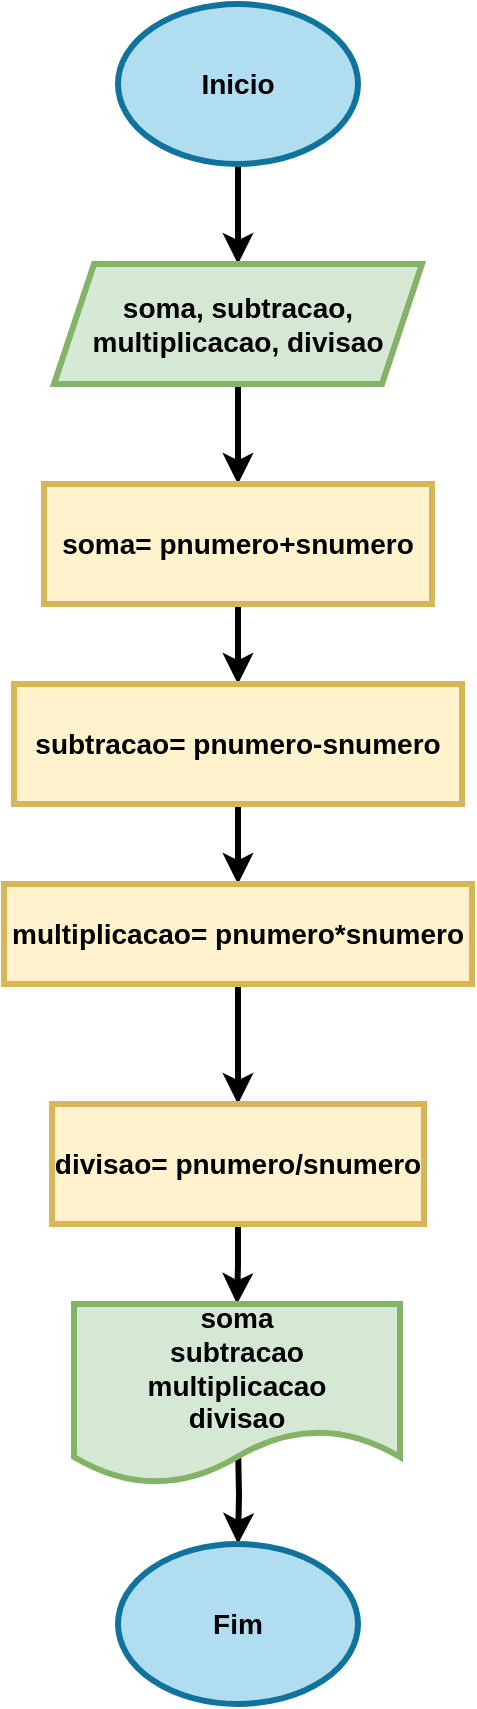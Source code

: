 <mxfile version="21.0.10" type="google"><diagram name="Página-1" id="_5RexBWP8PCnrfP_nZrF"><mxGraphModel grid="1" page="1" gridSize="10" guides="1" tooltips="1" connect="1" arrows="1" fold="1" pageScale="1" pageWidth="827" pageHeight="1169" math="0" shadow="0"><root><mxCell id="0"/><mxCell id="1" parent="0"/><mxCell id="oNdjn9WFbt6byyiV1-V--3" value="" style="edgeStyle=orthogonalEdgeStyle;rounded=0;orthogonalLoop=1;jettySize=auto;html=1;strokeWidth=3;fontStyle=1;fontSize=14;" edge="1" parent="1" source="oNdjn9WFbt6byyiV1-V--1" target="oNdjn9WFbt6byyiV1-V--2"><mxGeometry relative="1" as="geometry"/></mxCell><mxCell id="oNdjn9WFbt6byyiV1-V--1" value="Inicio" style="ellipse;whiteSpace=wrap;html=1;strokeWidth=3;fontStyle=1;fontSize=14;fillColor=#b1ddf0;strokeColor=#10739e;" vertex="1" parent="1"><mxGeometry x="354" y="20" width="120" height="80" as="geometry"/></mxCell><mxCell id="oNdjn9WFbt6byyiV1-V--5" value="" style="edgeStyle=orthogonalEdgeStyle;rounded=0;orthogonalLoop=1;jettySize=auto;html=1;strokeWidth=3;fontStyle=1;fontSize=14;" edge="1" parent="1" source="oNdjn9WFbt6byyiV1-V--2" target="oNdjn9WFbt6byyiV1-V--4"><mxGeometry relative="1" as="geometry"/></mxCell><mxCell id="oNdjn9WFbt6byyiV1-V--2" value="soma, subtracao, multiplicacao, divisao" style="shape=parallelogram;perimeter=parallelogramPerimeter;whiteSpace=wrap;html=1;fixedSize=1;strokeWidth=3;fontStyle=1;fontSize=14;fillColor=#d5e8d4;strokeColor=#82b366;" vertex="1" parent="1"><mxGeometry x="322" y="150" width="184" height="60" as="geometry"/></mxCell><mxCell id="oNdjn9WFbt6byyiV1-V--7" value="" style="edgeStyle=orthogonalEdgeStyle;rounded=0;orthogonalLoop=1;jettySize=auto;html=1;strokeWidth=3;fontStyle=1;fontSize=14;fillColor=#fff2cc;strokeColor=#000000;" edge="1" parent="1" source="oNdjn9WFbt6byyiV1-V--4" target="oNdjn9WFbt6byyiV1-V--6"><mxGeometry relative="1" as="geometry"/></mxCell><mxCell id="oNdjn9WFbt6byyiV1-V--4" value="soma= pnumero+snumero" style="whiteSpace=wrap;html=1;strokeWidth=3;fontStyle=1;fontSize=14;fillColor=#fff2cc;strokeColor=#d6b656;" vertex="1" parent="1"><mxGeometry x="317" y="260" width="194" height="60" as="geometry"/></mxCell><mxCell id="oNdjn9WFbt6byyiV1-V--9" value="" style="edgeStyle=orthogonalEdgeStyle;rounded=0;orthogonalLoop=1;jettySize=auto;html=1;strokeWidth=3;fontStyle=1;fontSize=14;fillColor=#fff2cc;strokeColor=#000000;" edge="1" parent="1" source="oNdjn9WFbt6byyiV1-V--6" target="oNdjn9WFbt6byyiV1-V--8"><mxGeometry relative="1" as="geometry"/></mxCell><mxCell id="oNdjn9WFbt6byyiV1-V--6" value="subtracao= pnumero-snumero" style="whiteSpace=wrap;html=1;strokeWidth=3;fontStyle=1;fontSize=14;fillColor=#fff2cc;strokeColor=#d6b656;" vertex="1" parent="1"><mxGeometry x="302" y="360" width="224" height="60" as="geometry"/></mxCell><mxCell id="oNdjn9WFbt6byyiV1-V--11" value="" style="edgeStyle=orthogonalEdgeStyle;rounded=0;orthogonalLoop=1;jettySize=auto;html=1;strokeWidth=3;fontStyle=1;fontSize=14;fillColor=#fff2cc;strokeColor=#000000;" edge="1" parent="1" source="oNdjn9WFbt6byyiV1-V--8" target="oNdjn9WFbt6byyiV1-V--10"><mxGeometry relative="1" as="geometry"/></mxCell><mxCell id="oNdjn9WFbt6byyiV1-V--8" value="multiplicacao= pnumero*snumero" style="whiteSpace=wrap;html=1;strokeWidth=3;fontStyle=1;fontSize=14;fillColor=#fff2cc;strokeColor=#d6b656;" vertex="1" parent="1"><mxGeometry x="297" y="460" width="234" height="50" as="geometry"/></mxCell><mxCell id="oNdjn9WFbt6byyiV1-V--13" value="" style="edgeStyle=orthogonalEdgeStyle;rounded=0;orthogonalLoop=1;jettySize=auto;html=1;strokeWidth=3;fontStyle=1;fontSize=14;" edge="1" parent="1" source="oNdjn9WFbt6byyiV1-V--10" target="oNdjn9WFbt6byyiV1-V--12"><mxGeometry relative="1" as="geometry"/></mxCell><mxCell id="oNdjn9WFbt6byyiV1-V--10" value="divisao= pnumero/snumero" style="whiteSpace=wrap;html=1;strokeWidth=3;fontStyle=1;fontSize=14;fillColor=#fff2cc;strokeColor=#d6b656;" vertex="1" parent="1"><mxGeometry x="321" y="570" width="186" height="60" as="geometry"/></mxCell><mxCell id="oNdjn9WFbt6byyiV1-V--16" value="" style="edgeStyle=orthogonalEdgeStyle;rounded=0;orthogonalLoop=1;jettySize=auto;html=1;strokeWidth=3;fontStyle=1;fontSize=14;" edge="1" parent="1" target="oNdjn9WFbt6byyiV1-V--14"><mxGeometry relative="1" as="geometry"><mxPoint x="414" y="740" as="sourcePoint"/></mxGeometry></mxCell><mxCell id="oNdjn9WFbt6byyiV1-V--12" value="soma&lt;br&gt;subtracao&lt;br&gt;multiplicacao&lt;br&gt;divisao" style="shape=document;whiteSpace=wrap;html=1;boundedLbl=1;strokeWidth=3;fontStyle=1;fontSize=14;fillColor=#d5e8d4;strokeColor=#82b366;" vertex="1" parent="1"><mxGeometry x="332" y="670" width="163" height="90" as="geometry"/></mxCell><mxCell id="oNdjn9WFbt6byyiV1-V--14" value="Fim" style="ellipse;whiteSpace=wrap;html=1;strokeWidth=3;fontStyle=1;fontSize=14;fillColor=#b1ddf0;strokeColor=#10739e;" vertex="1" parent="1"><mxGeometry x="354" y="790" width="120" height="80" as="geometry"/></mxCell></root></mxGraphModel></diagram></mxfile>